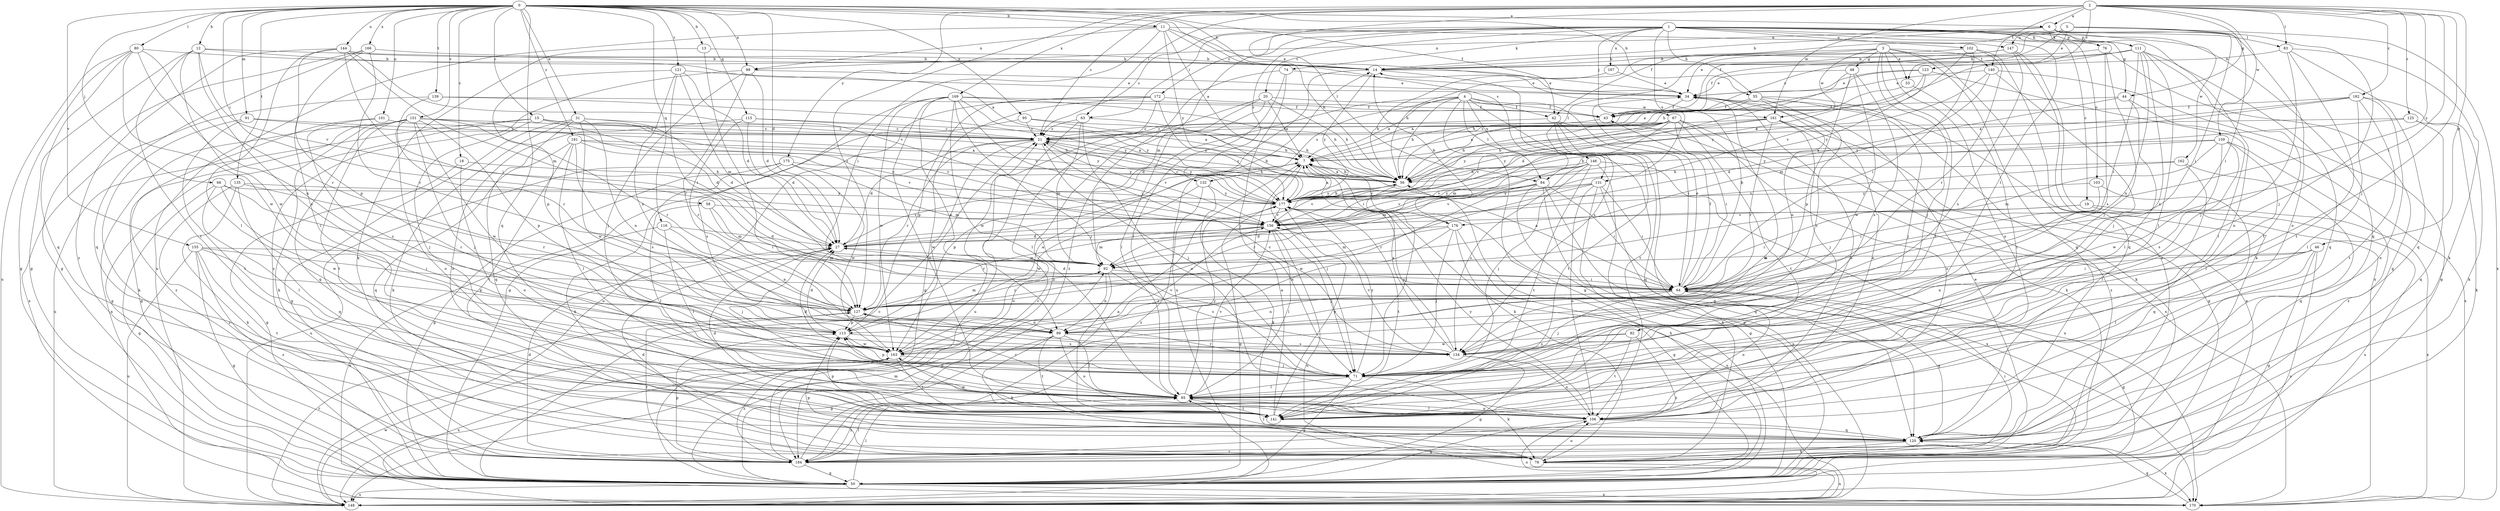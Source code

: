 strict digraph  {
0;
1;
2;
3;
4;
5;
6;
7;
11;
12;
13;
14;
15;
18;
19;
20;
21;
27;
31;
33;
34;
42;
43;
44;
46;
48;
50;
55;
56;
58;
63;
64;
66;
67;
71;
74;
76;
78;
80;
82;
83;
84;
85;
91;
92;
95;
98;
99;
101;
102;
103;
106;
111;
113;
115;
116;
120;
121;
123;
125;
127;
131;
132;
134;
135;
139;
140;
141;
144;
146;
147;
148;
151;
155;
156;
159;
161;
162;
163;
166;
167;
169;
170;
172;
175;
176;
177;
181;
182;
184;
0 -> 6  [label=a];
0 -> 11  [label=b];
0 -> 12  [label=b];
0 -> 13  [label=b];
0 -> 14  [label=b];
0 -> 15  [label=c];
0 -> 18  [label=c];
0 -> 27  [label=d];
0 -> 31  [label=e];
0 -> 42  [label=f];
0 -> 55  [label=h];
0 -> 58  [label=i];
0 -> 66  [label=j];
0 -> 80  [label=l];
0 -> 91  [label=m];
0 -> 95  [label=n];
0 -> 98  [label=n];
0 -> 101  [label=o];
0 -> 115  [label=q];
0 -> 116  [label=q];
0 -> 120  [label=q];
0 -> 121  [label=r];
0 -> 131  [label=s];
0 -> 135  [label=t];
0 -> 139  [label=t];
0 -> 144  [label=u];
0 -> 151  [label=v];
0 -> 155  [label=v];
0 -> 166  [label=x];
0 -> 181  [label=z];
1 -> 19  [label=c];
1 -> 20  [label=c];
1 -> 21  [label=c];
1 -> 44  [label=g];
1 -> 55  [label=h];
1 -> 63  [label=i];
1 -> 67  [label=j];
1 -> 74  [label=k];
1 -> 76  [label=k];
1 -> 82  [label=l];
1 -> 83  [label=l];
1 -> 92  [label=m];
1 -> 102  [label=o];
1 -> 103  [label=o];
1 -> 106  [label=o];
1 -> 111  [label=p];
1 -> 120  [label=q];
1 -> 131  [label=s];
1 -> 132  [label=s];
1 -> 167  [label=x];
1 -> 172  [label=y];
2 -> 6  [label=a];
2 -> 21  [label=c];
2 -> 44  [label=g];
2 -> 46  [label=g];
2 -> 63  [label=i];
2 -> 64  [label=i];
2 -> 71  [label=j];
2 -> 83  [label=l];
2 -> 84  [label=l];
2 -> 123  [label=r];
2 -> 125  [label=r];
2 -> 127  [label=r];
2 -> 140  [label=t];
2 -> 159  [label=w];
2 -> 161  [label=w];
2 -> 169  [label=x];
2 -> 175  [label=y];
2 -> 176  [label=y];
2 -> 182  [label=z];
3 -> 33  [label=e];
3 -> 48  [label=g];
3 -> 56  [label=h];
3 -> 71  [label=j];
3 -> 84  [label=l];
3 -> 106  [label=o];
3 -> 120  [label=q];
3 -> 140  [label=t];
3 -> 141  [label=t];
3 -> 161  [label=w];
3 -> 184  [label=z];
4 -> 7  [label=a];
4 -> 27  [label=d];
4 -> 42  [label=f];
4 -> 50  [label=g];
4 -> 56  [label=h];
4 -> 64  [label=i];
4 -> 84  [label=l];
4 -> 106  [label=t];
4 -> 132  [label=s];
4 -> 146  [label=u];
4 -> 161  [label=w];
5 -> 21  [label=c];
5 -> 33  [label=e];
5 -> 42  [label=f];
5 -> 43  [label=f];
5 -> 64  [label=i];
5 -> 71  [label=j];
5 -> 147  [label=u];
5 -> 170  [label=x];
6 -> 14  [label=b];
6 -> 64  [label=i];
6 -> 76  [label=k];
6 -> 98  [label=n];
6 -> 106  [label=o];
6 -> 111  [label=p];
6 -> 162  [label=w];
7 -> 56  [label=h];
7 -> 71  [label=j];
7 -> 78  [label=k];
7 -> 113  [label=p];
7 -> 176  [label=y];
11 -> 7  [label=a];
11 -> 34  [label=e];
11 -> 56  [label=h];
11 -> 64  [label=i];
11 -> 98  [label=n];
11 -> 147  [label=u];
11 -> 148  [label=u];
11 -> 177  [label=y];
12 -> 7  [label=a];
12 -> 14  [label=b];
12 -> 50  [label=g];
12 -> 134  [label=s];
12 -> 141  [label=t];
12 -> 156  [label=v];
12 -> 163  [label=w];
13 -> 14  [label=b];
13 -> 78  [label=k];
13 -> 127  [label=r];
14 -> 34  [label=e];
14 -> 134  [label=s];
14 -> 148  [label=u];
14 -> 177  [label=y];
15 -> 21  [label=c];
15 -> 27  [label=d];
15 -> 50  [label=g];
15 -> 56  [label=h];
15 -> 71  [label=j];
15 -> 148  [label=u];
15 -> 156  [label=v];
18 -> 50  [label=g];
18 -> 56  [label=h];
18 -> 106  [label=o];
19 -> 64  [label=i];
19 -> 148  [label=u];
19 -> 156  [label=v];
19 -> 170  [label=x];
20 -> 7  [label=a];
20 -> 43  [label=f];
20 -> 56  [label=h];
20 -> 85  [label=l];
20 -> 148  [label=u];
20 -> 184  [label=z];
21 -> 7  [label=a];
21 -> 27  [label=d];
21 -> 71  [label=j];
21 -> 127  [label=r];
21 -> 156  [label=v];
21 -> 163  [label=w];
21 -> 177  [label=y];
27 -> 14  [label=b];
27 -> 71  [label=j];
27 -> 92  [label=m];
31 -> 21  [label=c];
31 -> 27  [label=d];
31 -> 50  [label=g];
31 -> 78  [label=k];
31 -> 99  [label=n];
31 -> 120  [label=q];
31 -> 163  [label=w];
33 -> 56  [label=h];
33 -> 141  [label=t];
34 -> 43  [label=f];
34 -> 106  [label=o];
42 -> 21  [label=c];
42 -> 50  [label=g];
42 -> 120  [label=q];
42 -> 141  [label=t];
42 -> 170  [label=x];
43 -> 21  [label=c];
44 -> 27  [label=d];
44 -> 43  [label=f];
44 -> 85  [label=l];
44 -> 170  [label=x];
46 -> 50  [label=g];
46 -> 64  [label=i];
46 -> 85  [label=l];
46 -> 92  [label=m];
46 -> 99  [label=n];
46 -> 148  [label=u];
48 -> 27  [label=d];
48 -> 34  [label=e];
48 -> 113  [label=p];
48 -> 134  [label=s];
48 -> 163  [label=w];
50 -> 21  [label=c];
50 -> 56  [label=h];
50 -> 85  [label=l];
50 -> 92  [label=m];
50 -> 148  [label=u];
50 -> 170  [label=x];
55 -> 7  [label=a];
55 -> 43  [label=f];
55 -> 71  [label=j];
55 -> 78  [label=k];
55 -> 99  [label=n];
55 -> 134  [label=s];
56 -> 7  [label=a];
56 -> 21  [label=c];
56 -> 71  [label=j];
56 -> 156  [label=v];
56 -> 177  [label=y];
58 -> 64  [label=i];
58 -> 85  [label=l];
58 -> 92  [label=m];
58 -> 156  [label=v];
63 -> 21  [label=c];
63 -> 64  [label=i];
63 -> 92  [label=m];
63 -> 106  [label=o];
63 -> 148  [label=u];
64 -> 7  [label=a];
64 -> 14  [label=b];
64 -> 27  [label=d];
64 -> 34  [label=e];
64 -> 43  [label=f];
64 -> 50  [label=g];
64 -> 71  [label=j];
64 -> 99  [label=n];
64 -> 106  [label=o];
64 -> 120  [label=q];
64 -> 127  [label=r];
66 -> 50  [label=g];
66 -> 85  [label=l];
66 -> 127  [label=r];
66 -> 163  [label=w];
66 -> 177  [label=y];
67 -> 7  [label=a];
67 -> 21  [label=c];
67 -> 56  [label=h];
67 -> 64  [label=i];
67 -> 78  [label=k];
67 -> 92  [label=m];
67 -> 106  [label=o];
67 -> 141  [label=t];
67 -> 156  [label=v];
67 -> 177  [label=y];
71 -> 27  [label=d];
71 -> 50  [label=g];
71 -> 78  [label=k];
71 -> 85  [label=l];
71 -> 113  [label=p];
71 -> 127  [label=r];
71 -> 177  [label=y];
74 -> 34  [label=e];
74 -> 71  [label=j];
74 -> 85  [label=l];
74 -> 184  [label=z];
76 -> 14  [label=b];
76 -> 50  [label=g];
76 -> 71  [label=j];
76 -> 134  [label=s];
78 -> 27  [label=d];
78 -> 64  [label=i];
78 -> 106  [label=o];
78 -> 113  [label=p];
78 -> 148  [label=u];
80 -> 14  [label=b];
80 -> 50  [label=g];
80 -> 99  [label=n];
80 -> 120  [label=q];
80 -> 127  [label=r];
80 -> 148  [label=u];
80 -> 163  [label=w];
82 -> 134  [label=s];
82 -> 141  [label=t];
82 -> 163  [label=w];
82 -> 184  [label=z];
83 -> 14  [label=b];
83 -> 71  [label=j];
83 -> 78  [label=k];
83 -> 120  [label=q];
83 -> 141  [label=t];
84 -> 50  [label=g];
84 -> 64  [label=i];
84 -> 120  [label=q];
84 -> 127  [label=r];
84 -> 148  [label=u];
84 -> 156  [label=v];
84 -> 163  [label=w];
84 -> 177  [label=y];
85 -> 106  [label=o];
85 -> 113  [label=p];
85 -> 127  [label=r];
85 -> 141  [label=t];
85 -> 156  [label=v];
85 -> 177  [label=y];
85 -> 184  [label=z];
91 -> 21  [label=c];
91 -> 78  [label=k];
91 -> 141  [label=t];
91 -> 156  [label=v];
92 -> 64  [label=i];
92 -> 99  [label=n];
92 -> 127  [label=r];
92 -> 134  [label=s];
92 -> 141  [label=t];
95 -> 7  [label=a];
95 -> 21  [label=c];
95 -> 56  [label=h];
95 -> 134  [label=s];
98 -> 27  [label=d];
98 -> 34  [label=e];
98 -> 71  [label=j];
98 -> 127  [label=r];
98 -> 184  [label=z];
99 -> 50  [label=g];
99 -> 78  [label=k];
99 -> 85  [label=l];
99 -> 106  [label=o];
99 -> 134  [label=s];
99 -> 141  [label=t];
101 -> 21  [label=c];
101 -> 134  [label=s];
101 -> 184  [label=z];
102 -> 14  [label=b];
102 -> 64  [label=i];
102 -> 120  [label=q];
102 -> 127  [label=r];
102 -> 156  [label=v];
103 -> 64  [label=i];
103 -> 120  [label=q];
103 -> 177  [label=y];
106 -> 34  [label=e];
106 -> 50  [label=g];
106 -> 85  [label=l];
106 -> 120  [label=q];
106 -> 163  [label=w];
106 -> 177  [label=y];
111 -> 14  [label=b];
111 -> 43  [label=f];
111 -> 56  [label=h];
111 -> 64  [label=i];
111 -> 85  [label=l];
111 -> 99  [label=n];
111 -> 120  [label=q];
111 -> 134  [label=s];
111 -> 141  [label=t];
113 -> 7  [label=a];
113 -> 27  [label=d];
113 -> 134  [label=s];
113 -> 163  [label=w];
115 -> 21  [label=c];
115 -> 27  [label=d];
115 -> 56  [label=h];
115 -> 106  [label=o];
115 -> 127  [label=r];
116 -> 27  [label=d];
116 -> 85  [label=l];
116 -> 99  [label=n];
116 -> 170  [label=x];
120 -> 78  [label=k];
120 -> 85  [label=l];
120 -> 170  [label=x];
120 -> 184  [label=z];
121 -> 27  [label=d];
121 -> 34  [label=e];
121 -> 64  [label=i];
121 -> 92  [label=m];
121 -> 99  [label=n];
121 -> 113  [label=p];
123 -> 7  [label=a];
123 -> 34  [label=e];
123 -> 56  [label=h];
123 -> 85  [label=l];
123 -> 177  [label=y];
125 -> 21  [label=c];
125 -> 78  [label=k];
125 -> 120  [label=q];
125 -> 177  [label=y];
127 -> 92  [label=m];
127 -> 99  [label=n];
127 -> 113  [label=p];
131 -> 64  [label=i];
131 -> 78  [label=k];
131 -> 106  [label=o];
131 -> 127  [label=r];
131 -> 156  [label=v];
131 -> 170  [label=x];
131 -> 177  [label=y];
132 -> 78  [label=k];
132 -> 163  [label=w];
132 -> 177  [label=y];
132 -> 184  [label=z];
134 -> 7  [label=a];
134 -> 21  [label=c];
134 -> 50  [label=g];
134 -> 106  [label=o];
134 -> 156  [label=v];
134 -> 177  [label=y];
135 -> 78  [label=k];
135 -> 120  [label=q];
135 -> 127  [label=r];
135 -> 177  [label=y];
135 -> 184  [label=z];
139 -> 43  [label=f];
139 -> 127  [label=r];
139 -> 170  [label=x];
139 -> 177  [label=y];
140 -> 34  [label=e];
140 -> 50  [label=g];
140 -> 71  [label=j];
140 -> 92  [label=m];
140 -> 177  [label=y];
141 -> 7  [label=a];
141 -> 27  [label=d];
141 -> 34  [label=e];
141 -> 113  [label=p];
141 -> 177  [label=y];
144 -> 14  [label=b];
144 -> 64  [label=i];
144 -> 85  [label=l];
144 -> 92  [label=m];
144 -> 113  [label=p];
144 -> 156  [label=v];
144 -> 184  [label=z];
146 -> 50  [label=g];
146 -> 56  [label=h];
146 -> 71  [label=j];
146 -> 92  [label=m];
146 -> 134  [label=s];
146 -> 141  [label=t];
146 -> 156  [label=v];
146 -> 170  [label=x];
147 -> 14  [label=b];
147 -> 34  [label=e];
147 -> 78  [label=k];
147 -> 134  [label=s];
147 -> 170  [label=x];
148 -> 34  [label=e];
148 -> 106  [label=o];
148 -> 127  [label=r];
148 -> 163  [label=w];
151 -> 21  [label=c];
151 -> 50  [label=g];
151 -> 71  [label=j];
151 -> 78  [label=k];
151 -> 106  [label=o];
151 -> 113  [label=p];
151 -> 120  [label=q];
151 -> 127  [label=r];
151 -> 141  [label=t];
151 -> 163  [label=w];
151 -> 170  [label=x];
151 -> 177  [label=y];
155 -> 50  [label=g];
155 -> 64  [label=i];
155 -> 92  [label=m];
155 -> 113  [label=p];
155 -> 141  [label=t];
155 -> 148  [label=u];
155 -> 184  [label=z];
156 -> 27  [label=d];
156 -> 71  [label=j];
156 -> 85  [label=l];
156 -> 92  [label=m];
156 -> 127  [label=r];
156 -> 148  [label=u];
159 -> 7  [label=a];
159 -> 56  [label=h];
159 -> 85  [label=l];
159 -> 92  [label=m];
159 -> 134  [label=s];
159 -> 163  [label=w];
159 -> 184  [label=z];
161 -> 21  [label=c];
161 -> 50  [label=g];
161 -> 56  [label=h];
161 -> 71  [label=j];
161 -> 127  [label=r];
161 -> 177  [label=y];
161 -> 184  [label=z];
162 -> 56  [label=h];
162 -> 85  [label=l];
162 -> 120  [label=q];
162 -> 156  [label=v];
163 -> 71  [label=j];
163 -> 141  [label=t];
163 -> 156  [label=v];
163 -> 170  [label=x];
163 -> 184  [label=z];
166 -> 14  [label=b];
166 -> 50  [label=g];
166 -> 85  [label=l];
166 -> 120  [label=q];
166 -> 127  [label=r];
167 -> 34  [label=e];
167 -> 56  [label=h];
169 -> 43  [label=f];
169 -> 50  [label=g];
169 -> 56  [label=h];
169 -> 71  [label=j];
169 -> 85  [label=l];
169 -> 99  [label=n];
169 -> 106  [label=o];
169 -> 156  [label=v];
169 -> 163  [label=w];
169 -> 177  [label=y];
170 -> 120  [label=q];
172 -> 43  [label=f];
172 -> 50  [label=g];
172 -> 113  [label=p];
172 -> 148  [label=u];
172 -> 163  [label=w];
172 -> 177  [label=y];
175 -> 50  [label=g];
175 -> 56  [label=h];
175 -> 78  [label=k];
175 -> 92  [label=m];
175 -> 148  [label=u];
175 -> 163  [label=w];
176 -> 14  [label=b];
176 -> 27  [label=d];
176 -> 50  [label=g];
176 -> 71  [label=j];
176 -> 92  [label=m];
176 -> 99  [label=n];
176 -> 148  [label=u];
177 -> 7  [label=a];
177 -> 21  [label=c];
177 -> 50  [label=g];
177 -> 56  [label=h];
177 -> 141  [label=t];
177 -> 156  [label=v];
181 -> 7  [label=a];
181 -> 85  [label=l];
181 -> 120  [label=q];
181 -> 134  [label=s];
181 -> 141  [label=t];
181 -> 156  [label=v];
181 -> 177  [label=y];
182 -> 7  [label=a];
182 -> 43  [label=f];
182 -> 78  [label=k];
182 -> 85  [label=l];
182 -> 106  [label=o];
182 -> 141  [label=t];
182 -> 177  [label=y];
184 -> 7  [label=a];
184 -> 21  [label=c];
184 -> 27  [label=d];
184 -> 34  [label=e];
184 -> 50  [label=g];
184 -> 85  [label=l];
184 -> 113  [label=p];
184 -> 127  [label=r];
}
